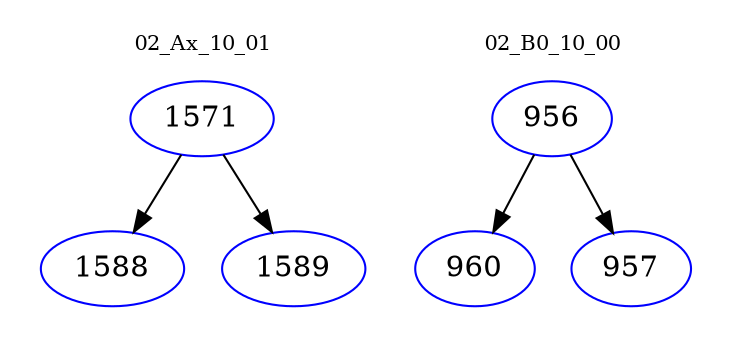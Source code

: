 digraph{
subgraph cluster_0 {
color = white
label = "02_Ax_10_01";
fontsize=10;
T0_1571 [label="1571", color="blue"]
T0_1571 -> T0_1588 [color="black"]
T0_1588 [label="1588", color="blue"]
T0_1571 -> T0_1589 [color="black"]
T0_1589 [label="1589", color="blue"]
}
subgraph cluster_1 {
color = white
label = "02_B0_10_00";
fontsize=10;
T1_956 [label="956", color="blue"]
T1_956 -> T1_960 [color="black"]
T1_960 [label="960", color="blue"]
T1_956 -> T1_957 [color="black"]
T1_957 [label="957", color="blue"]
}
}
